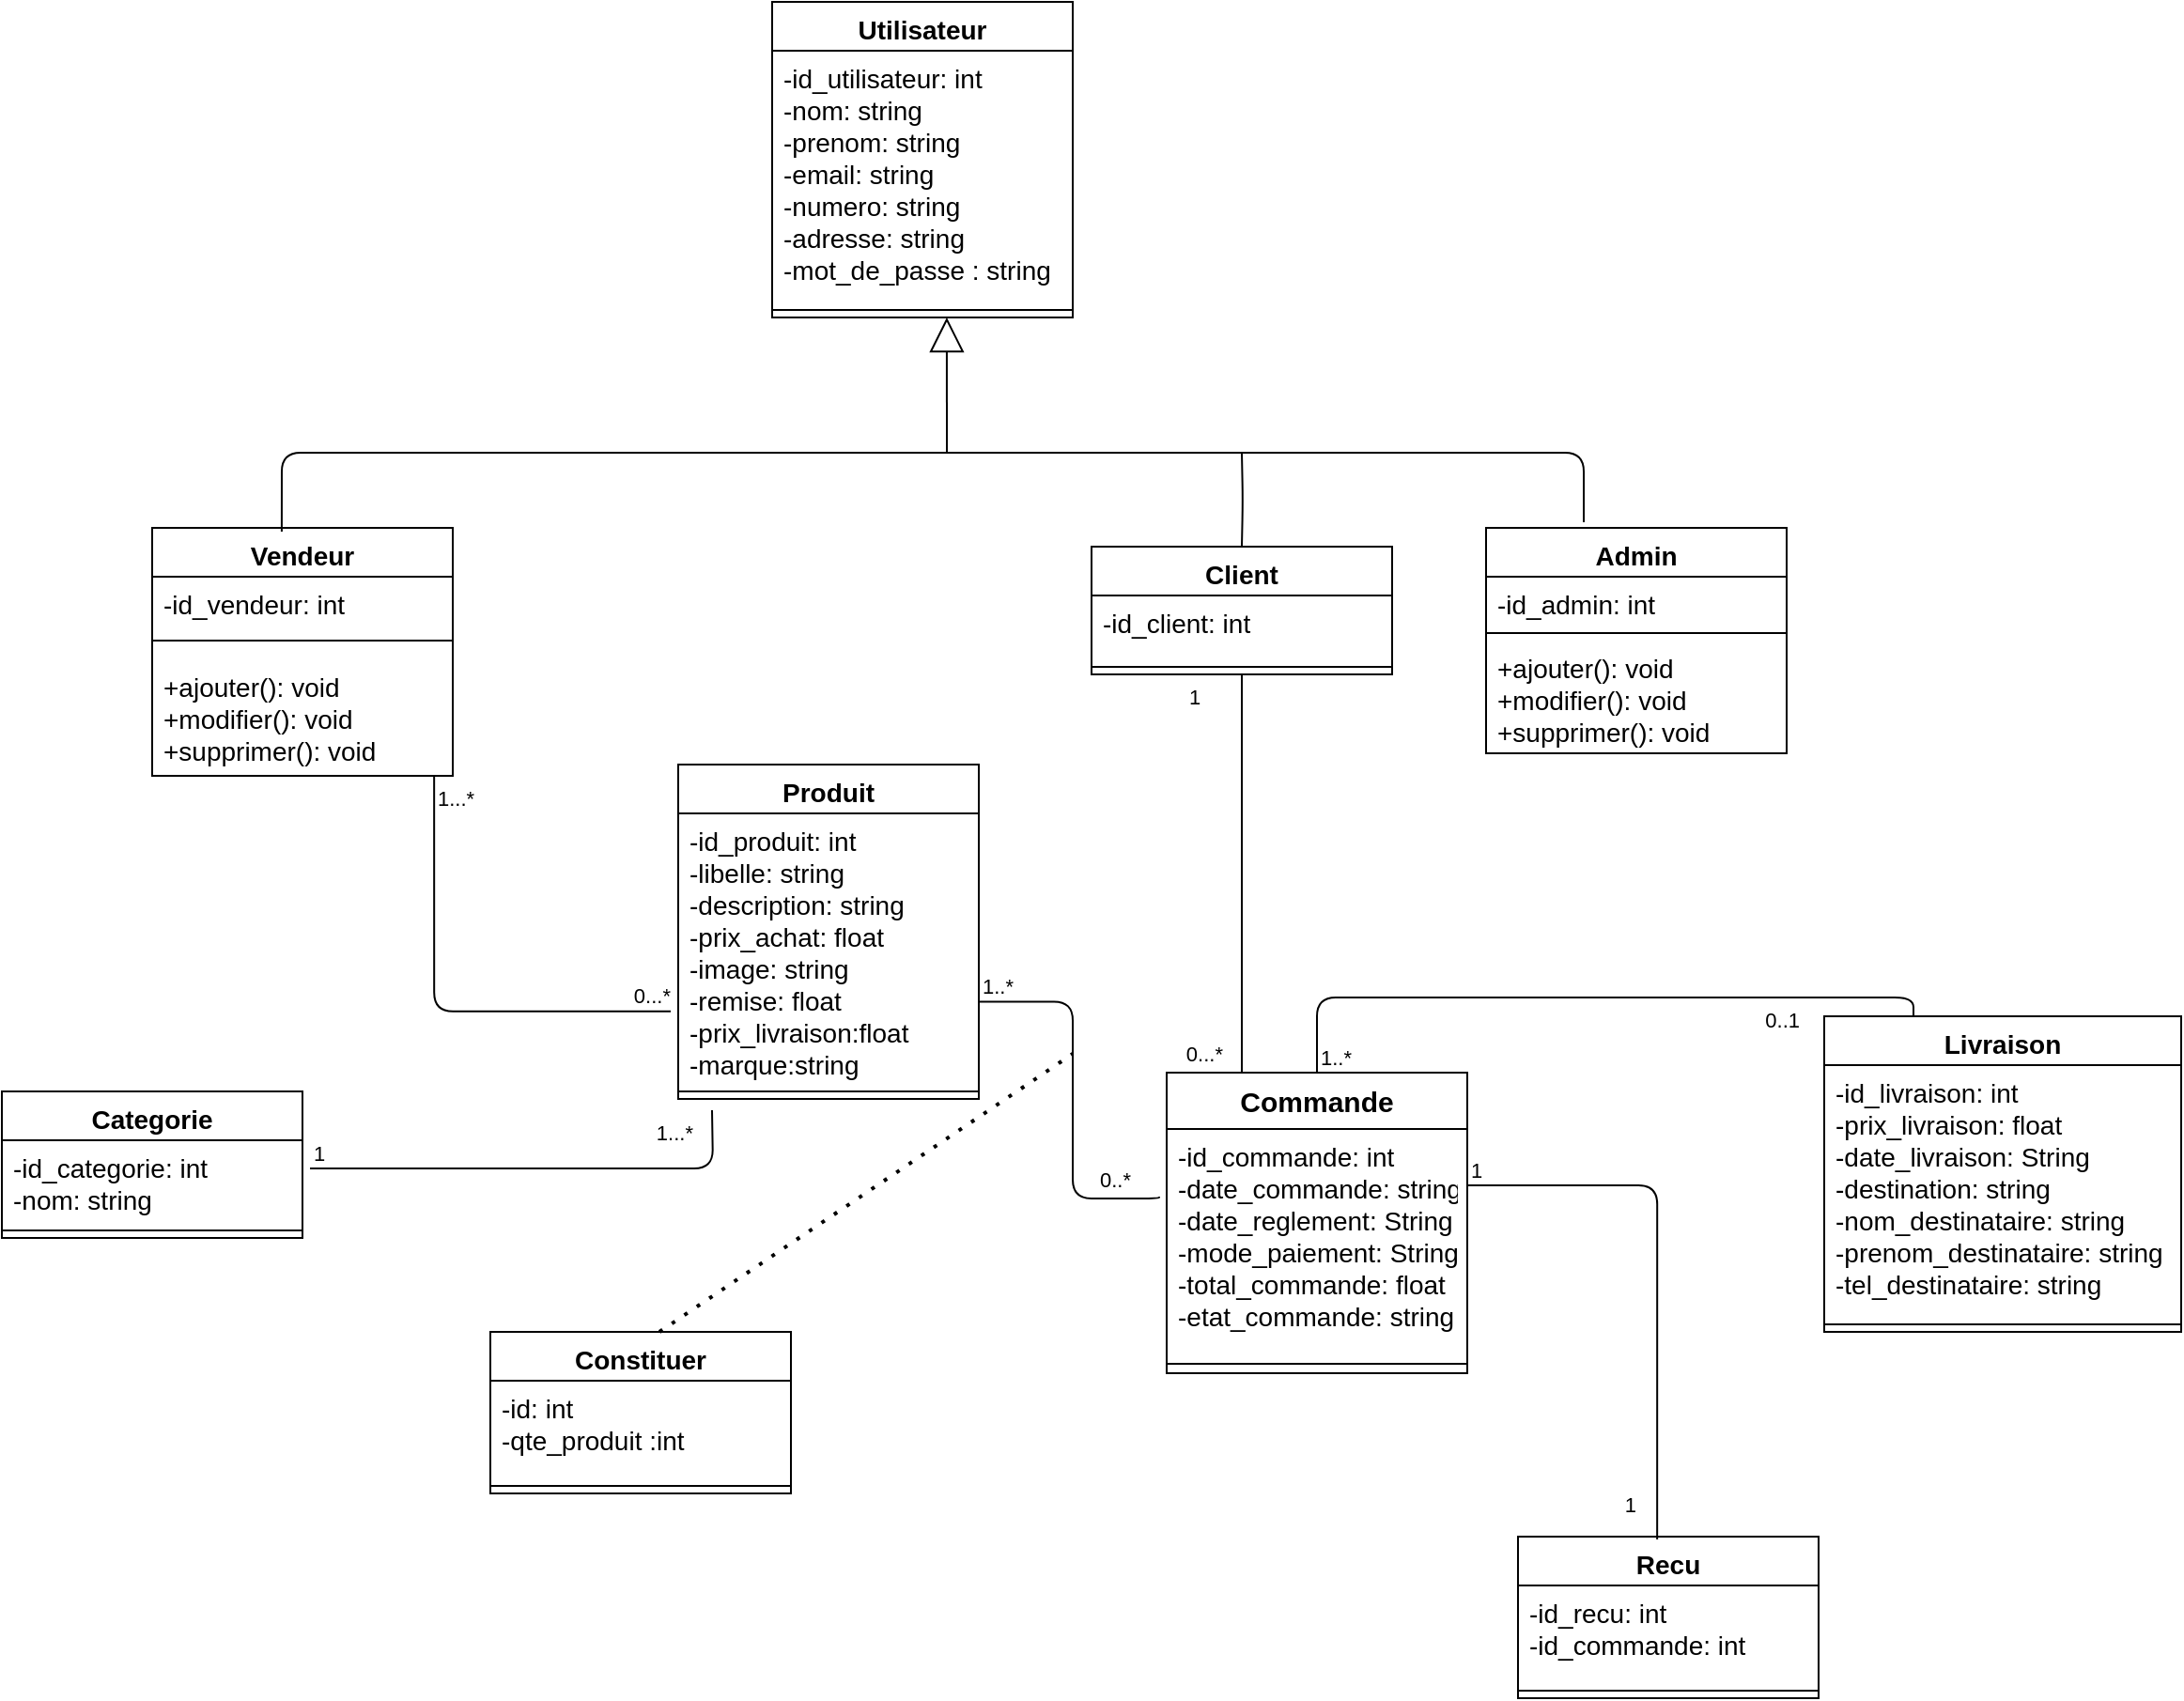 <mxfile version="13.9.9" type="device" pages="2"><diagram id="szag05CDw8KhnnjKKafL" name="Page-1"><mxGraphModel dx="852" dy="1655" grid="1" gridSize="10" guides="1" tooltips="1" connect="1" arrows="1" fold="1" page="1" pageScale="1" pageWidth="827" pageHeight="1169" math="0" shadow="0"><root><mxCell id="0"/><mxCell id="1" parent="0"/><mxCell id="9AZ9p_2l5Dm2u8Ps2Pku-1" value="Utilisateur" style="swimlane;fontStyle=1;align=center;verticalAlign=top;childLayout=stackLayout;horizontal=1;startSize=26;horizontalStack=0;resizeParent=1;resizeParentMax=0;resizeLast=0;collapsible=1;marginBottom=0;fontSize=14;" parent="1" vertex="1"><mxGeometry x="430" y="-200" width="160" height="168" as="geometry"/></mxCell><mxCell id="9AZ9p_2l5Dm2u8Ps2Pku-2" value="-id_utilisateur: int&#10;-nom: string&#10;-prenom: string&#10;-email: string&#10;-numero: string&#10;-adresse: string&#10;-mot_de_passe : string" style="text;strokeColor=none;fillColor=none;align=left;verticalAlign=top;spacingLeft=4;spacingRight=4;overflow=hidden;rotatable=0;points=[[0,0.5],[1,0.5]];portConstraint=eastwest;fontSize=14;" parent="9AZ9p_2l5Dm2u8Ps2Pku-1" vertex="1"><mxGeometry y="26" width="160" height="134" as="geometry"/></mxCell><mxCell id="9AZ9p_2l5Dm2u8Ps2Pku-3" value="" style="line;strokeWidth=1;fillColor=none;align=left;verticalAlign=middle;spacingTop=-1;spacingLeft=3;spacingRight=3;rotatable=0;labelPosition=right;points=[];portConstraint=eastwest;" parent="9AZ9p_2l5Dm2u8Ps2Pku-1" vertex="1"><mxGeometry y="160" width="160" height="8" as="geometry"/></mxCell><mxCell id="9AZ9p_2l5Dm2u8Ps2Pku-5" value="Admin" style="swimlane;fontStyle=1;align=center;verticalAlign=top;childLayout=stackLayout;horizontal=1;startSize=26;horizontalStack=0;resizeParent=1;resizeParentMax=0;resizeLast=0;collapsible=1;marginBottom=0;fontSize=14;" parent="1" vertex="1"><mxGeometry x="810" y="80" width="160" height="120" as="geometry"/></mxCell><mxCell id="9AZ9p_2l5Dm2u8Ps2Pku-6" value="-id_admin: int" style="text;strokeColor=none;fillColor=none;align=left;verticalAlign=top;spacingLeft=4;spacingRight=4;overflow=hidden;rotatable=0;points=[[0,0.5],[1,0.5]];portConstraint=eastwest;fontSize=14;" parent="9AZ9p_2l5Dm2u8Ps2Pku-5" vertex="1"><mxGeometry y="26" width="160" height="26" as="geometry"/></mxCell><mxCell id="9AZ9p_2l5Dm2u8Ps2Pku-7" value="" style="line;strokeWidth=1;fillColor=none;align=left;verticalAlign=middle;spacingTop=-1;spacingLeft=3;spacingRight=3;rotatable=0;labelPosition=right;points=[];portConstraint=eastwest;" parent="9AZ9p_2l5Dm2u8Ps2Pku-5" vertex="1"><mxGeometry y="52" width="160" height="8" as="geometry"/></mxCell><mxCell id="9AZ9p_2l5Dm2u8Ps2Pku-8" value="+ajouter(): void&#10;+modifier(): void&#10;+supprimer(): void&#10;" style="text;strokeColor=none;fillColor=none;align=left;verticalAlign=top;spacingLeft=4;spacingRight=4;overflow=hidden;rotatable=0;points=[[0,0.5],[1,0.5]];portConstraint=eastwest;fontSize=14;" parent="9AZ9p_2l5Dm2u8Ps2Pku-5" vertex="1"><mxGeometry y="60" width="160" height="60" as="geometry"/></mxCell><mxCell id="9AZ9p_2l5Dm2u8Ps2Pku-9" value="Vendeur" style="swimlane;fontStyle=1;align=center;verticalAlign=top;childLayout=stackLayout;horizontal=1;startSize=26;horizontalStack=0;resizeParent=1;resizeParentMax=0;resizeLast=0;collapsible=1;marginBottom=0;fontSize=14;" parent="1" vertex="1"><mxGeometry x="100" y="80" width="160" height="132" as="geometry"/></mxCell><mxCell id="9AZ9p_2l5Dm2u8Ps2Pku-10" value="-id_vendeur: int&#10;" style="text;strokeColor=none;fillColor=none;align=left;verticalAlign=top;spacingLeft=4;spacingRight=4;overflow=hidden;rotatable=0;points=[[0,0.5],[1,0.5]];portConstraint=eastwest;fontSize=14;" parent="9AZ9p_2l5Dm2u8Ps2Pku-9" vertex="1"><mxGeometry y="26" width="160" height="24" as="geometry"/></mxCell><mxCell id="9AZ9p_2l5Dm2u8Ps2Pku-11" value="" style="line;strokeWidth=1;fillColor=none;align=left;verticalAlign=middle;spacingTop=-1;spacingLeft=3;spacingRight=3;rotatable=0;labelPosition=right;points=[];portConstraint=eastwest;" parent="9AZ9p_2l5Dm2u8Ps2Pku-9" vertex="1"><mxGeometry y="50" width="160" height="20" as="geometry"/></mxCell><mxCell id="9AZ9p_2l5Dm2u8Ps2Pku-12" value="+ajouter(): void&#10;+modifier(): void&#10;+supprimer(): void" style="text;strokeColor=none;fillColor=none;align=left;verticalAlign=top;spacingLeft=4;spacingRight=4;overflow=hidden;rotatable=0;points=[[0,0.5],[1,0.5]];portConstraint=eastwest;fontSize=14;" parent="9AZ9p_2l5Dm2u8Ps2Pku-9" vertex="1"><mxGeometry y="70" width="160" height="62" as="geometry"/></mxCell><mxCell id="9AZ9p_2l5Dm2u8Ps2Pku-13" value="Produit" style="swimlane;fontStyle=1;align=center;verticalAlign=top;childLayout=stackLayout;horizontal=1;startSize=26;horizontalStack=0;resizeParent=1;resizeParentMax=0;resizeLast=0;collapsible=1;marginBottom=0;fontSize=14;" parent="1" vertex="1"><mxGeometry x="380" y="206" width="160" height="178" as="geometry"/></mxCell><mxCell id="9AZ9p_2l5Dm2u8Ps2Pku-14" value="-id_produit: int&#10;-libelle: string&#10;-description: string&#10;-prix_achat: float&#10;-image: string&#10;-remise: float&#10;-prix_livraison:float&#10;-marque:string&#10;&#10;&#10;" style="text;strokeColor=none;fillColor=none;align=left;verticalAlign=top;spacingLeft=4;spacingRight=4;overflow=hidden;rotatable=0;points=[[0,0.5],[1,0.5]];portConstraint=eastwest;fontSize=14;" parent="9AZ9p_2l5Dm2u8Ps2Pku-13" vertex="1"><mxGeometry y="26" width="160" height="144" as="geometry"/></mxCell><mxCell id="9AZ9p_2l5Dm2u8Ps2Pku-15" value="" style="line;strokeWidth=1;fillColor=none;align=left;verticalAlign=middle;spacingTop=-1;spacingLeft=3;spacingRight=3;rotatable=0;labelPosition=right;points=[];portConstraint=eastwest;" parent="9AZ9p_2l5Dm2u8Ps2Pku-13" vertex="1"><mxGeometry y="170" width="160" height="8" as="geometry"/></mxCell><mxCell id="9AZ9p_2l5Dm2u8Ps2Pku-17" value="Categorie" style="swimlane;fontStyle=1;align=center;verticalAlign=top;childLayout=stackLayout;horizontal=1;startSize=26;horizontalStack=0;resizeParent=1;resizeParentMax=0;resizeLast=0;collapsible=1;marginBottom=0;fontSize=14;" parent="1" vertex="1"><mxGeometry x="20" y="380" width="160" height="78" as="geometry"/></mxCell><mxCell id="9AZ9p_2l5Dm2u8Ps2Pku-18" value="-id_categorie: int&#10;-nom: string" style="text;strokeColor=none;fillColor=none;align=left;verticalAlign=top;spacingLeft=4;spacingRight=4;overflow=hidden;rotatable=0;points=[[0,0.5],[1,0.5]];portConstraint=eastwest;fontSize=14;" parent="9AZ9p_2l5Dm2u8Ps2Pku-17" vertex="1"><mxGeometry y="26" width="160" height="44" as="geometry"/></mxCell><mxCell id="9AZ9p_2l5Dm2u8Ps2Pku-19" value="" style="line;strokeWidth=1;fillColor=none;align=left;verticalAlign=middle;spacingTop=-1;spacingLeft=3;spacingRight=3;rotatable=0;labelPosition=right;points=[];portConstraint=eastwest;" parent="9AZ9p_2l5Dm2u8Ps2Pku-17" vertex="1"><mxGeometry y="70" width="160" height="8" as="geometry"/></mxCell><mxCell id="9AZ9p_2l5Dm2u8Ps2Pku-21" value="Client" style="swimlane;fontStyle=1;align=center;verticalAlign=top;childLayout=stackLayout;horizontal=1;startSize=26;horizontalStack=0;resizeParent=1;resizeParentMax=0;resizeLast=0;collapsible=1;marginBottom=0;fontSize=14;" parent="1" vertex="1"><mxGeometry x="600" y="90" width="160" height="68" as="geometry"/></mxCell><mxCell id="9AZ9p_2l5Dm2u8Ps2Pku-22" value="-id_client: int&#10;&#10;" style="text;strokeColor=none;fillColor=none;align=left;verticalAlign=top;spacingLeft=4;spacingRight=4;overflow=hidden;rotatable=0;points=[[0,0.5],[1,0.5]];portConstraint=eastwest;fontSize=14;" parent="9AZ9p_2l5Dm2u8Ps2Pku-21" vertex="1"><mxGeometry y="26" width="160" height="34" as="geometry"/></mxCell><mxCell id="9AZ9p_2l5Dm2u8Ps2Pku-23" value="" style="line;strokeWidth=1;fillColor=none;align=left;verticalAlign=middle;spacingTop=-1;spacingLeft=3;spacingRight=3;rotatable=0;labelPosition=right;points=[];portConstraint=eastwest;" parent="9AZ9p_2l5Dm2u8Ps2Pku-21" vertex="1"><mxGeometry y="60" width="160" height="8" as="geometry"/></mxCell><mxCell id="9AZ9p_2l5Dm2u8Ps2Pku-25" value="Commande" style="swimlane;fontStyle=1;align=center;verticalAlign=top;childLayout=stackLayout;horizontal=1;startSize=30;horizontalStack=0;resizeParent=1;resizeParentMax=0;resizeLast=0;collapsible=1;marginBottom=0;fontSize=15;" parent="1" vertex="1"><mxGeometry x="640" y="370" width="160" height="160" as="geometry"><mxRectangle x="640" y="390" width="100" height="20" as="alternateBounds"/></mxGeometry></mxCell><mxCell id="9AZ9p_2l5Dm2u8Ps2Pku-26" value="-id_commande: int&#10;-date_commande: string&#10;-date_reglement: String&#10;-mode_paiement: String &#10;-total_commande: float&#10;-etat_commande: string&#10;&#10;" style="text;strokeColor=none;fillColor=none;align=left;verticalAlign=top;spacingLeft=4;spacingRight=4;overflow=hidden;rotatable=0;points=[[0,0.5],[1,0.5]];portConstraint=eastwest;fontSize=14;" parent="9AZ9p_2l5Dm2u8Ps2Pku-25" vertex="1"><mxGeometry y="30" width="160" height="120" as="geometry"/></mxCell><mxCell id="9AZ9p_2l5Dm2u8Ps2Pku-27" value="" style="line;strokeWidth=1;fillColor=none;align=left;verticalAlign=middle;spacingTop=-1;spacingLeft=3;spacingRight=3;rotatable=0;labelPosition=right;points=[];portConstraint=eastwest;" parent="9AZ9p_2l5Dm2u8Ps2Pku-25" vertex="1"><mxGeometry y="150" width="160" height="10" as="geometry"/></mxCell><mxCell id="FJEIlU6bsLaeV_I0NY6p-1" value="Constituer" style="swimlane;fontStyle=1;align=center;verticalAlign=top;childLayout=stackLayout;horizontal=1;startSize=26;horizontalStack=0;resizeParent=1;resizeParentMax=0;resizeLast=0;collapsible=1;marginBottom=0;fontSize=14;" parent="1" vertex="1"><mxGeometry x="280" y="508" width="160" height="86" as="geometry"/></mxCell><mxCell id="FJEIlU6bsLaeV_I0NY6p-2" value="-id: int&#10;-qte_produit :int" style="text;strokeColor=none;fillColor=none;align=left;verticalAlign=top;spacingLeft=4;spacingRight=4;overflow=hidden;rotatable=0;points=[[0,0.5],[1,0.5]];portConstraint=eastwest;fontSize=14;" parent="FJEIlU6bsLaeV_I0NY6p-1" vertex="1"><mxGeometry y="26" width="160" height="52" as="geometry"/></mxCell><mxCell id="FJEIlU6bsLaeV_I0NY6p-3" value="" style="line;strokeWidth=1;fillColor=none;align=left;verticalAlign=middle;spacingTop=-1;spacingLeft=3;spacingRight=3;rotatable=0;labelPosition=right;points=[];portConstraint=eastwest;" parent="FJEIlU6bsLaeV_I0NY6p-1" vertex="1"><mxGeometry y="78" width="160" height="8" as="geometry"/></mxCell><mxCell id="FJEIlU6bsLaeV_I0NY6p-9" value="Recu" style="swimlane;fontStyle=1;align=center;verticalAlign=top;childLayout=stackLayout;horizontal=1;startSize=26;horizontalStack=0;resizeParent=1;resizeParentMax=0;resizeLast=0;collapsible=1;marginBottom=0;fontSize=14;" parent="1" vertex="1"><mxGeometry x="827" y="617" width="160" height="86" as="geometry"/></mxCell><mxCell id="FJEIlU6bsLaeV_I0NY6p-10" value="-id_recu: int&#10;-id_commande: int" style="text;strokeColor=none;fillColor=none;align=left;verticalAlign=top;spacingLeft=4;spacingRight=4;overflow=hidden;rotatable=0;points=[[0,0.5],[1,0.5]];portConstraint=eastwest;fontSize=14;" parent="FJEIlU6bsLaeV_I0NY6p-9" vertex="1"><mxGeometry y="26" width="160" height="52" as="geometry"/></mxCell><mxCell id="FJEIlU6bsLaeV_I0NY6p-11" value="" style="line;strokeWidth=1;fillColor=none;align=left;verticalAlign=middle;spacingTop=-1;spacingLeft=3;spacingRight=3;rotatable=0;labelPosition=right;points=[];portConstraint=eastwest;" parent="FJEIlU6bsLaeV_I0NY6p-9" vertex="1"><mxGeometry y="78" width="160" height="8" as="geometry"/></mxCell><mxCell id="FJEIlU6bsLaeV_I0NY6p-25" value="" style="endArrow=none;html=1;edgeStyle=orthogonalEdgeStyle;entryX=-0.025;entryY=0.732;entryDx=0;entryDy=0;entryPerimeter=0;exitX=0.938;exitY=1;exitDx=0;exitDy=0;exitPerimeter=0;" parent="1" source="9AZ9p_2l5Dm2u8Ps2Pku-12" target="9AZ9p_2l5Dm2u8Ps2Pku-14" edge="1"><mxGeometry relative="1" as="geometry"><mxPoint x="250" y="208" as="sourcePoint"/><mxPoint x="520" y="330" as="targetPoint"/></mxGeometry></mxCell><mxCell id="FJEIlU6bsLaeV_I0NY6p-26" value="1...*" style="edgeLabel;resizable=0;html=1;align=left;verticalAlign=bottom;" parent="FJEIlU6bsLaeV_I0NY6p-25" connectable="0" vertex="1"><mxGeometry x="-1" relative="1" as="geometry"><mxPoint y="20" as="offset"/></mxGeometry></mxCell><mxCell id="FJEIlU6bsLaeV_I0NY6p-27" value="0...*" style="edgeLabel;resizable=0;html=1;align=right;verticalAlign=bottom;" parent="FJEIlU6bsLaeV_I0NY6p-25" connectable="0" vertex="1"><mxGeometry x="1" relative="1" as="geometry"/></mxCell><mxCell id="FJEIlU6bsLaeV_I0NY6p-28" value="" style="endArrow=none;html=1;edgeStyle=orthogonalEdgeStyle;exitX=1.025;exitY=0.342;exitDx=0;exitDy=0;exitPerimeter=0;" parent="1" source="9AZ9p_2l5Dm2u8Ps2Pku-18" edge="1"><mxGeometry relative="1" as="geometry"><mxPoint x="360" y="330" as="sourcePoint"/><mxPoint x="398" y="390" as="targetPoint"/></mxGeometry></mxCell><mxCell id="FJEIlU6bsLaeV_I0NY6p-29" value="1" style="edgeLabel;resizable=0;html=1;align=left;verticalAlign=bottom;" parent="FJEIlU6bsLaeV_I0NY6p-28" connectable="0" vertex="1"><mxGeometry x="-1" relative="1" as="geometry"/></mxCell><mxCell id="FJEIlU6bsLaeV_I0NY6p-30" value="1...*" style="edgeLabel;resizable=0;html=1;align=right;verticalAlign=bottom;" parent="FJEIlU6bsLaeV_I0NY6p-28" connectable="0" vertex="1"><mxGeometry x="1" relative="1" as="geometry"><mxPoint x="-10" y="20.9" as="offset"/></mxGeometry></mxCell><mxCell id="FJEIlU6bsLaeV_I0NY6p-31" value="" style="endArrow=none;html=1;edgeStyle=orthogonalEdgeStyle;entryX=-0.025;entryY=0.3;entryDx=0;entryDy=0;entryPerimeter=0;exitX=1;exitY=0.696;exitDx=0;exitDy=0;exitPerimeter=0;" parent="1" source="9AZ9p_2l5Dm2u8Ps2Pku-14" target="9AZ9p_2l5Dm2u8Ps2Pku-26" edge="1"><mxGeometry relative="1" as="geometry"><mxPoint x="360" y="330" as="sourcePoint"/><mxPoint x="520" y="330" as="targetPoint"/><Array as="points"><mxPoint x="590" y="332"/><mxPoint x="590" y="437"/></Array></mxGeometry></mxCell><mxCell id="FJEIlU6bsLaeV_I0NY6p-32" value="1..*" style="edgeLabel;resizable=0;html=1;align=left;verticalAlign=bottom;" parent="FJEIlU6bsLaeV_I0NY6p-31" connectable="0" vertex="1"><mxGeometry x="-1" relative="1" as="geometry"/></mxCell><mxCell id="FJEIlU6bsLaeV_I0NY6p-33" value="0..*" style="edgeLabel;resizable=0;html=1;align=right;verticalAlign=bottom;" parent="FJEIlU6bsLaeV_I0NY6p-31" connectable="0" vertex="1"><mxGeometry x="1" relative="1" as="geometry"><mxPoint x="-14.08" as="offset"/></mxGeometry></mxCell><mxCell id="FJEIlU6bsLaeV_I0NY6p-40" value="" style="endArrow=none;html=1;edgeStyle=orthogonalEdgeStyle;exitX=1;exitY=0.25;exitDx=0;exitDy=0;exitPerimeter=0;entryX=0.463;entryY=0.018;entryDx=0;entryDy=0;entryPerimeter=0;" parent="1" source="9AZ9p_2l5Dm2u8Ps2Pku-26" target="FJEIlU6bsLaeV_I0NY6p-9" edge="1"><mxGeometry relative="1" as="geometry"><mxPoint x="500" y="600" as="sourcePoint"/><mxPoint x="660" y="600" as="targetPoint"/></mxGeometry></mxCell><mxCell id="FJEIlU6bsLaeV_I0NY6p-41" value="1" style="edgeLabel;resizable=0;html=1;align=left;verticalAlign=bottom;" parent="FJEIlU6bsLaeV_I0NY6p-40" connectable="0" vertex="1"><mxGeometry x="-1" relative="1" as="geometry"/></mxCell><mxCell id="FJEIlU6bsLaeV_I0NY6p-42" value="1" style="edgeLabel;resizable=0;html=1;align=right;verticalAlign=bottom;" parent="FJEIlU6bsLaeV_I0NY6p-40" connectable="0" vertex="1"><mxGeometry x="1" relative="1" as="geometry"><mxPoint x="-11.08" y="-9.4" as="offset"/></mxGeometry></mxCell><mxCell id="FJEIlU6bsLaeV_I0NY6p-49" value="Livraison" style="swimlane;fontStyle=1;align=center;verticalAlign=top;childLayout=stackLayout;horizontal=1;startSize=26;horizontalStack=0;resizeParent=1;resizeParentMax=0;resizeLast=0;collapsible=1;marginBottom=0;fontSize=14;" parent="1" vertex="1"><mxGeometry x="990" y="340" width="190" height="168" as="geometry"/></mxCell><mxCell id="FJEIlU6bsLaeV_I0NY6p-50" value="-id_livraison: int&#10;-prix_livraison: float&#10;-date_livraison: String&#10;-destination: string&#10;-nom_destinataire: string&#10;-prenom_destinataire: string&#10;-tel_destinataire: string" style="text;strokeColor=none;fillColor=none;align=left;verticalAlign=top;spacingLeft=4;spacingRight=4;overflow=hidden;rotatable=0;points=[[0,0.5],[1,0.5]];portConstraint=eastwest;fontSize=14;" parent="FJEIlU6bsLaeV_I0NY6p-49" vertex="1"><mxGeometry y="26" width="190" height="134" as="geometry"/></mxCell><mxCell id="FJEIlU6bsLaeV_I0NY6p-51" value="" style="line;strokeWidth=1;fillColor=none;align=left;verticalAlign=middle;spacingTop=-1;spacingLeft=3;spacingRight=3;rotatable=0;labelPosition=right;points=[];portConstraint=eastwest;" parent="FJEIlU6bsLaeV_I0NY6p-49" vertex="1"><mxGeometry y="160" width="190" height="8" as="geometry"/></mxCell><mxCell id="FJEIlU6bsLaeV_I0NY6p-60" value="" style="endArrow=none;html=1;edgeStyle=orthogonalEdgeStyle;entryX=0.25;entryY=0;entryDx=0;entryDy=0;exitX=0.5;exitY=0;exitDx=0;exitDy=0;" parent="1" source="9AZ9p_2l5Dm2u8Ps2Pku-25" target="FJEIlU6bsLaeV_I0NY6p-49" edge="1"><mxGeometry relative="1" as="geometry"><mxPoint x="720" y="380" as="sourcePoint"/><mxPoint x="830" y="460" as="targetPoint"/></mxGeometry></mxCell><mxCell id="FJEIlU6bsLaeV_I0NY6p-61" value="1..*" style="edgeLabel;resizable=0;html=1;align=left;verticalAlign=bottom;" parent="FJEIlU6bsLaeV_I0NY6p-60" connectable="0" vertex="1"><mxGeometry x="-1" relative="1" as="geometry"/></mxCell><mxCell id="FJEIlU6bsLaeV_I0NY6p-62" value="0..1" style="edgeLabel;resizable=0;html=1;align=right;verticalAlign=bottom;" parent="FJEIlU6bsLaeV_I0NY6p-60" connectable="0" vertex="1"><mxGeometry x="1" relative="1" as="geometry"><mxPoint x="-60" y="10" as="offset"/></mxGeometry></mxCell><mxCell id="yWbhajQ3v4DFRqqXEL-d-1" value="" style="endArrow=none;dashed=1;html=1;dashPattern=1 3;strokeWidth=2;" parent="1" edge="1"><mxGeometry width="50" height="50" relative="1" as="geometry"><mxPoint x="370" y="508" as="sourcePoint"/><mxPoint x="590" y="360" as="targetPoint"/></mxGeometry></mxCell><mxCell id="yWbhajQ3v4DFRqqXEL-d-2" value="" style="endArrow=none;html=1;edgeStyle=orthogonalEdgeStyle;entryX=0.25;entryY=0;entryDx=0;entryDy=0;exitX=0.5;exitY=1;exitDx=0;exitDy=0;" parent="1" source="9AZ9p_2l5Dm2u8Ps2Pku-21" target="9AZ9p_2l5Dm2u8Ps2Pku-25" edge="1"><mxGeometry relative="1" as="geometry"><mxPoint x="680" y="210" as="sourcePoint"/><mxPoint x="673.04" y="382.006" as="targetPoint"/></mxGeometry></mxCell><mxCell id="yWbhajQ3v4DFRqqXEL-d-3" value="1" style="edgeLabel;resizable=0;html=1;align=left;verticalAlign=bottom;" parent="yWbhajQ3v4DFRqqXEL-d-2" connectable="0" vertex="1"><mxGeometry x="-1" relative="1" as="geometry"><mxPoint x="-30" y="20" as="offset"/></mxGeometry></mxCell><mxCell id="yWbhajQ3v4DFRqqXEL-d-4" value="0...*" style="edgeLabel;resizable=0;html=1;align=right;verticalAlign=bottom;" parent="yWbhajQ3v4DFRqqXEL-d-2" connectable="0" vertex="1"><mxGeometry x="1" relative="1" as="geometry"><mxPoint x="-10" y="-2" as="offset"/></mxGeometry></mxCell><mxCell id="iyU-dXodLPkEcrt7E2Tp-4" value="" style="endArrow=block;endSize=16;endFill=0;html=1;entryX=0.581;entryY=1;entryDx=0;entryDy=0;entryPerimeter=0;" parent="1" target="9AZ9p_2l5Dm2u8Ps2Pku-3" edge="1"><mxGeometry x="-1" y="38" width="160" relative="1" as="geometry"><mxPoint x="523" y="40" as="sourcePoint"/><mxPoint x="630" y="-20" as="targetPoint"/><mxPoint x="15" y="30" as="offset"/></mxGeometry></mxCell><mxCell id="iyU-dXodLPkEcrt7E2Tp-5" value="" style="endArrow=none;html=1;edgeStyle=orthogonalEdgeStyle;entryX=0.325;entryY=-0.025;entryDx=0;entryDy=0;entryPerimeter=0;exitX=0.431;exitY=0.015;exitDx=0;exitDy=0;exitPerimeter=0;" parent="1" source="9AZ9p_2l5Dm2u8Ps2Pku-9" target="9AZ9p_2l5Dm2u8Ps2Pku-5" edge="1"><mxGeometry relative="1" as="geometry"><mxPoint x="440" y="40" as="sourcePoint"/><mxPoint x="600" y="40" as="targetPoint"/><Array as="points"><mxPoint x="169" y="40"/><mxPoint x="862" y="40"/></Array></mxGeometry></mxCell><mxCell id="iyU-dXodLPkEcrt7E2Tp-8" value="" style="endArrow=none;html=1;edgeStyle=orthogonalEdgeStyle;entryX=0.5;entryY=0;entryDx=0;entryDy=0;" parent="1" target="9AZ9p_2l5Dm2u8Ps2Pku-21" edge="1"><mxGeometry relative="1" as="geometry"><mxPoint x="680" y="40" as="sourcePoint"/><mxPoint x="630" y="-20" as="targetPoint"/></mxGeometry></mxCell></root></mxGraphModel></diagram><diagram id="3Cqe4fe_7jnguHsNdssA" name="Page-2"><mxGraphModel dx="852" dy="486" grid="1" gridSize="10" guides="1" tooltips="1" connect="1" arrows="1" fold="1" page="1" pageScale="1" pageWidth="827" pageHeight="1169" math="0" shadow="0"><root><mxCell id="Gw7hj55aYa9r-wQZcbm4-0"/><mxCell id="Gw7hj55aYa9r-wQZcbm4-1" parent="Gw7hj55aYa9r-wQZcbm4-0"/></root></mxGraphModel></diagram></mxfile>